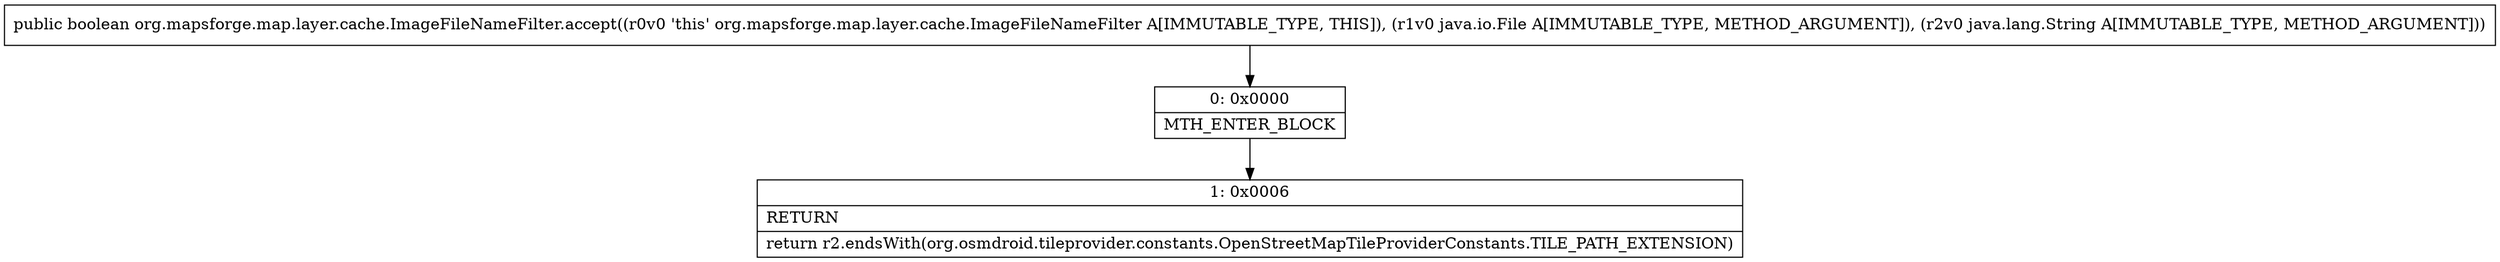 digraph "CFG fororg.mapsforge.map.layer.cache.ImageFileNameFilter.accept(Ljava\/io\/File;Ljava\/lang\/String;)Z" {
Node_0 [shape=record,label="{0\:\ 0x0000|MTH_ENTER_BLOCK\l}"];
Node_1 [shape=record,label="{1\:\ 0x0006|RETURN\l|return r2.endsWith(org.osmdroid.tileprovider.constants.OpenStreetMapTileProviderConstants.TILE_PATH_EXTENSION)\l}"];
MethodNode[shape=record,label="{public boolean org.mapsforge.map.layer.cache.ImageFileNameFilter.accept((r0v0 'this' org.mapsforge.map.layer.cache.ImageFileNameFilter A[IMMUTABLE_TYPE, THIS]), (r1v0 java.io.File A[IMMUTABLE_TYPE, METHOD_ARGUMENT]), (r2v0 java.lang.String A[IMMUTABLE_TYPE, METHOD_ARGUMENT])) }"];
MethodNode -> Node_0;
Node_0 -> Node_1;
}

